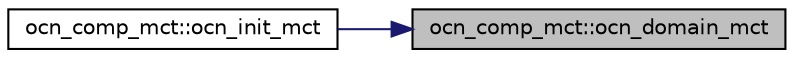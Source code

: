 digraph "ocn_comp_mct::ocn_domain_mct"
{
 // INTERACTIVE_SVG=YES
 // LATEX_PDF_SIZE
  edge [fontname="Helvetica",fontsize="10",labelfontname="Helvetica",labelfontsize="10"];
  node [fontname="Helvetica",fontsize="10",shape=record];
  rankdir="RL";
  Node1 [label="ocn_comp_mct::ocn_domain_mct",height=0.2,width=0.4,color="black", fillcolor="grey75", style="filled", fontcolor="black",tooltip="Sets MCT global segment maps for the MOM6 decomposition."];
  Node1 -> Node2 [dir="back",color="midnightblue",fontsize="10",style="solid",fontname="Helvetica"];
  Node2 [label="ocn_comp_mct::ocn_init_mct",height=0.2,width=0.4,color="black", fillcolor="white", style="filled",URL="$namespaceocn__comp__mct.html#adfe794cbbae40df4bdb9fcec95d4ff9c",tooltip="This subroutine initializes MOM6."];
}
